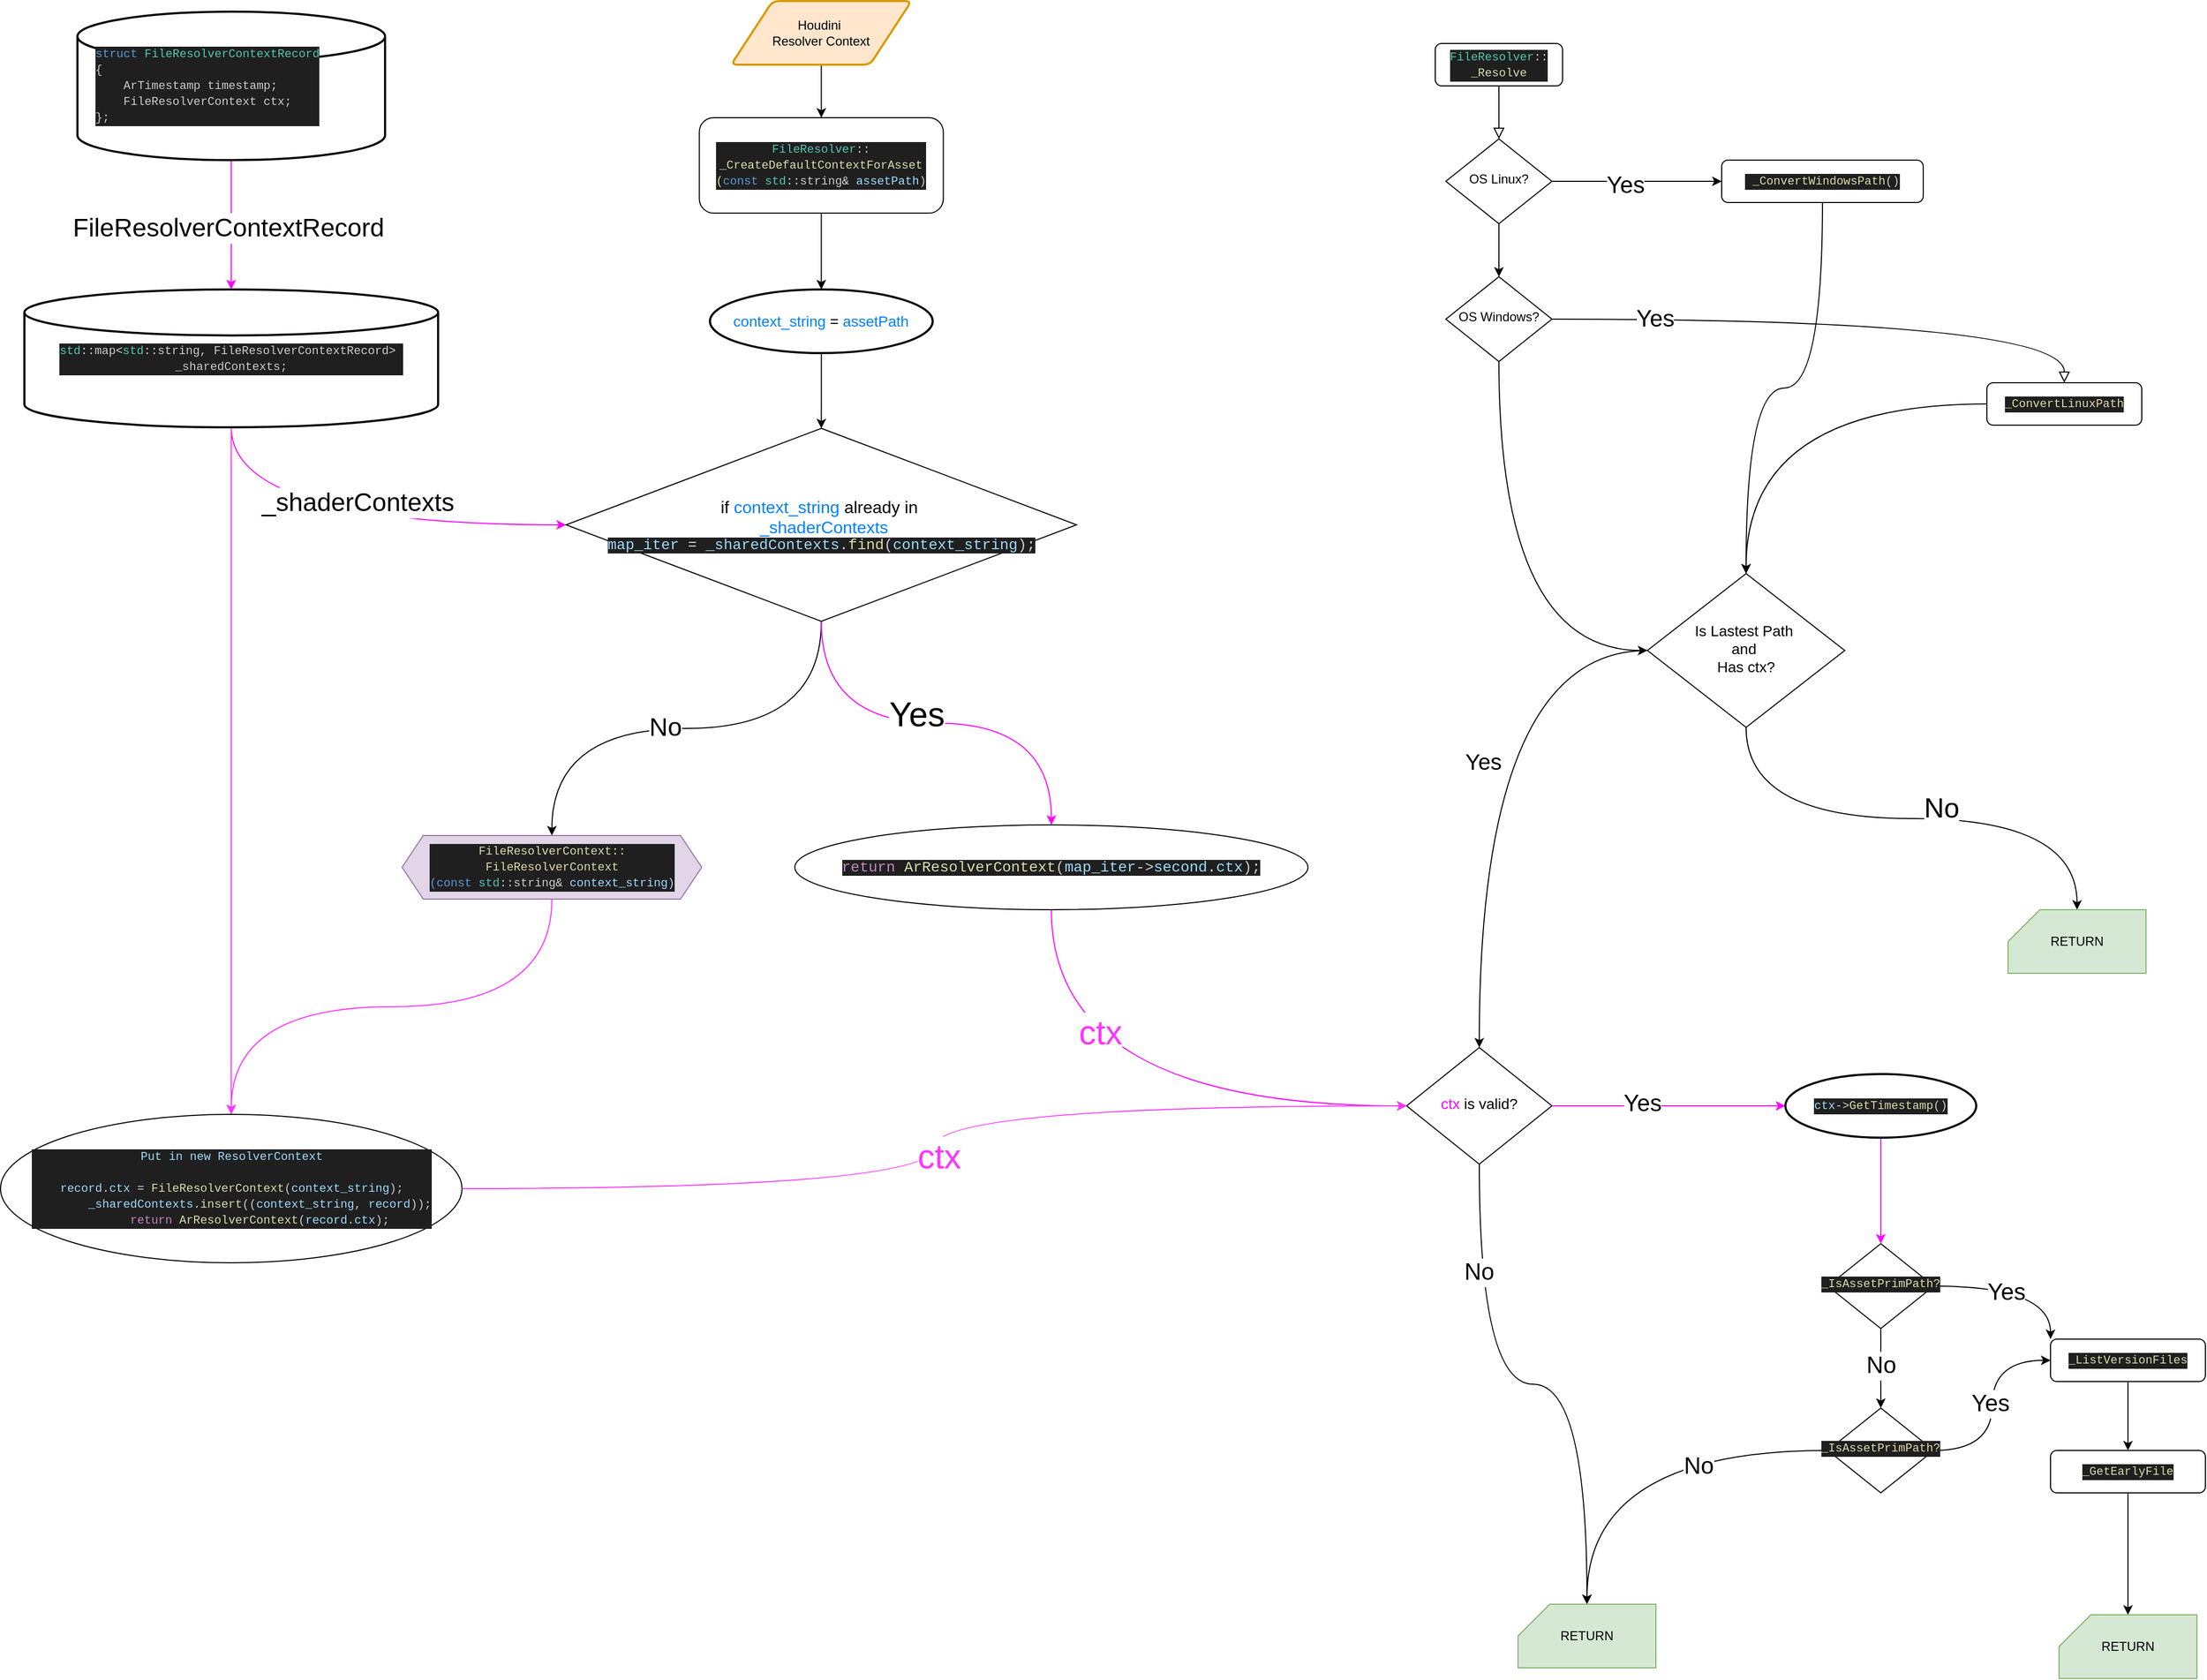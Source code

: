 <mxfile version="24.0.7" type="github">
  <diagram id="C5RBs43oDa-KdzZeNtuy" name="Page-1">
    <mxGraphModel dx="2842" dy="1270" grid="1" gridSize="10" guides="1" tooltips="1" connect="1" arrows="1" fold="1" page="1" pageScale="1" pageWidth="1169" pageHeight="1654" math="0" shadow="0">
      <root>
        <mxCell id="WIyWlLk6GJQsqaUBKTNV-0" />
        <mxCell id="WIyWlLk6GJQsqaUBKTNV-1" parent="WIyWlLk6GJQsqaUBKTNV-0" />
        <mxCell id="WIyWlLk6GJQsqaUBKTNV-2" value="" style="rounded=0;html=1;jettySize=auto;orthogonalLoop=1;fontSize=11;endArrow=block;endFill=0;endSize=8;strokeWidth=1;shadow=0;labelBackgroundColor=none;edgeStyle=orthogonalEdgeStyle;curved=1;" parent="WIyWlLk6GJQsqaUBKTNV-1" source="WIyWlLk6GJQsqaUBKTNV-3" target="WIyWlLk6GJQsqaUBKTNV-6" edge="1">
          <mxGeometry relative="1" as="geometry" />
        </mxCell>
        <mxCell id="WIyWlLk6GJQsqaUBKTNV-3" value="&lt;div style=&quot;color: rgb(204, 204, 204); background-color: rgb(31, 31, 31); font-family: Monaco, Consolas, &amp;quot;Courier New&amp;quot;, monospace, Consolas, &amp;quot;Courier New&amp;quot;, monospace; font-size: 11px; line-height: 15px; white-space: pre;&quot;&gt;&lt;span style=&quot;color: #4ec9b0;&quot;&gt;FileResolver&lt;/span&gt;::&lt;/div&gt;&lt;div style=&quot;color: rgb(204, 204, 204); background-color: rgb(31, 31, 31); font-family: Monaco, Consolas, &amp;quot;Courier New&amp;quot;, monospace, Consolas, &amp;quot;Courier New&amp;quot;, monospace; font-size: 11px; line-height: 15px; white-space: pre;&quot;&gt;&lt;span style=&quot;color: #dcdcaa;&quot;&gt;_Resolve&lt;/span&gt;&lt;/div&gt;" style="rounded=1;whiteSpace=wrap;html=1;fontSize=12;glass=0;strokeWidth=1;shadow=0;fillColor=default;" parent="WIyWlLk6GJQsqaUBKTNV-1" vertex="1">
          <mxGeometry x="390" y="70" width="120" height="40" as="geometry" />
        </mxCell>
        <mxCell id="Y0Sj8cKWIMxoQ4SRdCdw-1" style="edgeStyle=orthogonalEdgeStyle;rounded=0;orthogonalLoop=1;jettySize=auto;html=1;curved=1;" parent="WIyWlLk6GJQsqaUBKTNV-1" source="WIyWlLk6GJQsqaUBKTNV-6" target="WIyWlLk6GJQsqaUBKTNV-7" edge="1">
          <mxGeometry relative="1" as="geometry" />
        </mxCell>
        <mxCell id="Y0Sj8cKWIMxoQ4SRdCdw-52" value="Yes" style="edgeLabel;html=1;align=center;verticalAlign=middle;resizable=0;points=[];fontSize=22;" parent="Y0Sj8cKWIMxoQ4SRdCdw-1" vertex="1" connectable="0">
          <mxGeometry x="-0.137" y="-4" relative="1" as="geometry">
            <mxPoint as="offset" />
          </mxGeometry>
        </mxCell>
        <mxCell id="Y0Sj8cKWIMxoQ4SRdCdw-3" style="edgeStyle=orthogonalEdgeStyle;rounded=0;orthogonalLoop=1;jettySize=auto;html=1;curved=1;" parent="WIyWlLk6GJQsqaUBKTNV-1" source="WIyWlLk6GJQsqaUBKTNV-6" target="WIyWlLk6GJQsqaUBKTNV-10" edge="1">
          <mxGeometry relative="1" as="geometry" />
        </mxCell>
        <mxCell id="WIyWlLk6GJQsqaUBKTNV-6" value="OS Linux?" style="rhombus;whiteSpace=wrap;html=1;shadow=0;fontFamily=Helvetica;fontSize=12;align=center;strokeWidth=1;spacing=6;spacingTop=-4;" parent="WIyWlLk6GJQsqaUBKTNV-1" vertex="1">
          <mxGeometry x="400" y="160" width="100" height="80" as="geometry" />
        </mxCell>
        <mxCell id="Y0Sj8cKWIMxoQ4SRdCdw-11" style="edgeStyle=orthogonalEdgeStyle;rounded=0;orthogonalLoop=1;jettySize=auto;html=1;curved=1;" parent="WIyWlLk6GJQsqaUBKTNV-1" source="WIyWlLk6GJQsqaUBKTNV-7" target="Y0Sj8cKWIMxoQ4SRdCdw-10" edge="1">
          <mxGeometry relative="1" as="geometry" />
        </mxCell>
        <mxCell id="WIyWlLk6GJQsqaUBKTNV-7" value="&lt;div style=&quot;color: rgb(204, 204, 204); background-color: rgb(31, 31, 31); font-family: Monaco, Consolas, &amp;quot;Courier New&amp;quot;, monospace, Consolas, &amp;quot;Courier New&amp;quot;, monospace; font-size: 11px; line-height: 15px; white-space: pre;&quot;&gt;&amp;nbsp;&lt;span style=&quot;color: #dcdcaa;&quot;&gt;_ConvertWindowsPath&lt;/span&gt;()&lt;/div&gt;" style="rounded=1;whiteSpace=wrap;html=1;fontSize=12;glass=0;strokeWidth=1;shadow=0;" parent="WIyWlLk6GJQsqaUBKTNV-1" vertex="1">
          <mxGeometry x="660" y="180" width="190" height="40" as="geometry" />
        </mxCell>
        <mxCell id="WIyWlLk6GJQsqaUBKTNV-9" value="" style="edgeStyle=orthogonalEdgeStyle;rounded=0;html=1;jettySize=auto;orthogonalLoop=1;fontSize=11;endArrow=block;endFill=0;endSize=8;strokeWidth=1;shadow=0;labelBackgroundColor=none;curved=1;" parent="WIyWlLk6GJQsqaUBKTNV-1" source="WIyWlLk6GJQsqaUBKTNV-10" target="WIyWlLk6GJQsqaUBKTNV-12" edge="1">
          <mxGeometry y="10" relative="1" as="geometry">
            <mxPoint as="offset" />
          </mxGeometry>
        </mxCell>
        <mxCell id="Y0Sj8cKWIMxoQ4SRdCdw-53" value="&lt;font style=&quot;font-size: 22px;&quot;&gt;Yes&lt;/font&gt;" style="edgeLabel;html=1;align=center;verticalAlign=middle;resizable=0;points=[];" parent="WIyWlLk6GJQsqaUBKTNV-9" vertex="1" connectable="0">
          <mxGeometry x="-0.642" relative="1" as="geometry">
            <mxPoint as="offset" />
          </mxGeometry>
        </mxCell>
        <mxCell id="Y0Sj8cKWIMxoQ4SRdCdw-29" style="edgeStyle=orthogonalEdgeStyle;rounded=0;orthogonalLoop=1;jettySize=auto;html=1;curved=1;entryX=0;entryY=0.5;entryDx=0;entryDy=0;exitX=0.5;exitY=1;exitDx=0;exitDy=0;" parent="WIyWlLk6GJQsqaUBKTNV-1" source="WIyWlLk6GJQsqaUBKTNV-10" target="Y0Sj8cKWIMxoQ4SRdCdw-10" edge="1">
          <mxGeometry relative="1" as="geometry" />
        </mxCell>
        <mxCell id="WIyWlLk6GJQsqaUBKTNV-10" value="OS Windows?" style="rhombus;whiteSpace=wrap;html=1;shadow=0;fontFamily=Helvetica;fontSize=12;align=center;strokeWidth=1;spacing=6;spacingTop=-4;" parent="WIyWlLk6GJQsqaUBKTNV-1" vertex="1">
          <mxGeometry x="400" y="290" width="100" height="80" as="geometry" />
        </mxCell>
        <mxCell id="Y0Sj8cKWIMxoQ4SRdCdw-13" style="edgeStyle=orthogonalEdgeStyle;rounded=0;orthogonalLoop=1;jettySize=auto;html=1;entryX=0.5;entryY=0;entryDx=0;entryDy=0;curved=1;" parent="WIyWlLk6GJQsqaUBKTNV-1" source="WIyWlLk6GJQsqaUBKTNV-12" target="Y0Sj8cKWIMxoQ4SRdCdw-10" edge="1">
          <mxGeometry relative="1" as="geometry" />
        </mxCell>
        <mxCell id="WIyWlLk6GJQsqaUBKTNV-12" value="&lt;div style=&quot;color: rgb(204, 204, 204); background-color: rgb(31, 31, 31); font-family: Monaco, Consolas, &amp;quot;Courier New&amp;quot;, monospace, Consolas, &amp;quot;Courier New&amp;quot;, monospace; font-size: 11px; line-height: 15px; white-space: pre;&quot;&gt;&lt;span style=&quot;color: #dcdcaa;&quot;&gt;_ConvertLinuxPath&lt;/span&gt;&lt;/div&gt;" style="rounded=1;whiteSpace=wrap;html=1;fontSize=12;glass=0;strokeWidth=1;shadow=0;" parent="WIyWlLk6GJQsqaUBKTNV-1" vertex="1">
          <mxGeometry x="910" y="390" width="146" height="40" as="geometry" />
        </mxCell>
        <mxCell id="Y0Sj8cKWIMxoQ4SRdCdw-32" style="edgeStyle=orthogonalEdgeStyle;rounded=0;orthogonalLoop=1;jettySize=auto;html=1;curved=1;entryX=0.5;entryY=0;entryDx=0;entryDy=0;" parent="WIyWlLk6GJQsqaUBKTNV-1" source="Y0Sj8cKWIMxoQ4SRdCdw-10" target="Y0Sj8cKWIMxoQ4SRdCdw-30" edge="1">
          <mxGeometry relative="1" as="geometry">
            <mxPoint x="523.0" y="817" as="targetPoint" />
          </mxGeometry>
        </mxCell>
        <mxCell id="Y0Sj8cKWIMxoQ4SRdCdw-51" value="Yes" style="edgeLabel;html=1;align=center;verticalAlign=middle;resizable=0;points=[];fontSize=21;" parent="Y0Sj8cKWIMxoQ4SRdCdw-32" vertex="1" connectable="0">
          <mxGeometry x="-0.014" y="3" relative="1" as="geometry">
            <mxPoint as="offset" />
          </mxGeometry>
        </mxCell>
        <mxCell id="Y0Sj8cKWIMxoQ4SRdCdw-49" style="edgeStyle=orthogonalEdgeStyle;rounded=0;orthogonalLoop=1;jettySize=auto;html=1;curved=1;exitX=0.5;exitY=1;exitDx=0;exitDy=0;" parent="WIyWlLk6GJQsqaUBKTNV-1" source="Y0Sj8cKWIMxoQ4SRdCdw-10" target="Y0Sj8cKWIMxoQ4SRdCdw-48" edge="1">
          <mxGeometry relative="1" as="geometry" />
        </mxCell>
        <mxCell id="Y0Sj8cKWIMxoQ4SRdCdw-50" value="No" style="edgeLabel;html=1;align=center;verticalAlign=middle;resizable=0;points=[];fontSize=26;" parent="Y0Sj8cKWIMxoQ4SRdCdw-49" vertex="1" connectable="0">
          <mxGeometry x="0.104" y="6" relative="1" as="geometry">
            <mxPoint x="3" y="-4" as="offset" />
          </mxGeometry>
        </mxCell>
        <mxCell id="Y0Sj8cKWIMxoQ4SRdCdw-10" value="&lt;font style=&quot;font-size: 14px;&quot;&gt;Is Lastest Path&amp;nbsp;&lt;/font&gt;&lt;div style=&quot;font-size: 14px;&quot;&gt;&lt;font style=&quot;font-size: 14px;&quot;&gt;and&amp;nbsp;&lt;/font&gt;&lt;/div&gt;&lt;div style=&quot;font-size: 14px;&quot;&gt;&lt;font style=&quot;font-size: 14px;&quot;&gt;Has ctx?&lt;/font&gt;&lt;/div&gt;" style="rhombus;whiteSpace=wrap;html=1;shadow=0;fontFamily=Helvetica;fontSize=12;align=center;strokeWidth=1;spacing=6;spacingTop=-4;" parent="WIyWlLk6GJQsqaUBKTNV-1" vertex="1">
          <mxGeometry x="590" y="570" width="186" height="145" as="geometry" />
        </mxCell>
        <mxCell id="Y0Sj8cKWIMxoQ4SRdCdw-24" style="edgeStyle=orthogonalEdgeStyle;rounded=0;orthogonalLoop=1;jettySize=auto;html=1;curved=1;" parent="WIyWlLk6GJQsqaUBKTNV-1" source="Y0Sj8cKWIMxoQ4SRdCdw-17" target="Y0Sj8cKWIMxoQ4SRdCdw-23" edge="1">
          <mxGeometry relative="1" as="geometry" />
        </mxCell>
        <mxCell id="Y0Sj8cKWIMxoQ4SRdCdw-59" value="No" style="edgeLabel;html=1;align=center;verticalAlign=middle;resizable=0;points=[];fontSize=22;" parent="Y0Sj8cKWIMxoQ4SRdCdw-24" vertex="1" connectable="0">
          <mxGeometry x="-0.081" relative="1" as="geometry">
            <mxPoint as="offset" />
          </mxGeometry>
        </mxCell>
        <mxCell id="Y0Sj8cKWIMxoQ4SRdCdw-34" style="edgeStyle=orthogonalEdgeStyle;rounded=0;orthogonalLoop=1;jettySize=auto;html=1;entryX=0;entryY=0;entryDx=0;entryDy=0;curved=1;" parent="WIyWlLk6GJQsqaUBKTNV-1" source="Y0Sj8cKWIMxoQ4SRdCdw-17" target="Y0Sj8cKWIMxoQ4SRdCdw-19" edge="1">
          <mxGeometry relative="1" as="geometry" />
        </mxCell>
        <mxCell id="Y0Sj8cKWIMxoQ4SRdCdw-60" value="Yes" style="edgeLabel;html=1;align=center;verticalAlign=middle;resizable=0;points=[];fontSize=22;" parent="Y0Sj8cKWIMxoQ4SRdCdw-34" vertex="1" connectable="0">
          <mxGeometry x="-0.15" y="-6" relative="1" as="geometry">
            <mxPoint as="offset" />
          </mxGeometry>
        </mxCell>
        <mxCell id="Y0Sj8cKWIMxoQ4SRdCdw-17" value="&lt;div style=&quot;color: rgb(204, 204, 204); background-color: rgb(31, 31, 31); font-family: Monaco, Consolas, &amp;quot;Courier New&amp;quot;, monospace, Consolas, &amp;quot;Courier New&amp;quot;, monospace; font-size: 11px; line-height: 15px; white-space: pre;&quot;&gt;&lt;span style=&quot;color: #dcdcaa;&quot;&gt;_IsAssetPrimPath?&lt;/span&gt;&lt;/div&gt;" style="rhombus;whiteSpace=wrap;html=1;shadow=0;fontFamily=Helvetica;fontSize=12;align=center;strokeWidth=1;spacing=6;spacingTop=-4;" parent="WIyWlLk6GJQsqaUBKTNV-1" vertex="1">
          <mxGeometry x="760" y="1202" width="100" height="80" as="geometry" />
        </mxCell>
        <mxCell id="Y0Sj8cKWIMxoQ4SRdCdw-39" style="edgeStyle=orthogonalEdgeStyle;rounded=0;orthogonalLoop=1;jettySize=auto;html=1;strokeColor=none;curved=1;" parent="WIyWlLk6GJQsqaUBKTNV-1" source="Y0Sj8cKWIMxoQ4SRdCdw-19" target="Y0Sj8cKWIMxoQ4SRdCdw-21" edge="1">
          <mxGeometry relative="1" as="geometry" />
        </mxCell>
        <mxCell id="Y0Sj8cKWIMxoQ4SRdCdw-40" style="edgeStyle=orthogonalEdgeStyle;rounded=0;orthogonalLoop=1;jettySize=auto;html=1;entryX=0.5;entryY=0;entryDx=0;entryDy=0;curved=1;" parent="WIyWlLk6GJQsqaUBKTNV-1" source="Y0Sj8cKWIMxoQ4SRdCdw-19" target="Y0Sj8cKWIMxoQ4SRdCdw-21" edge="1">
          <mxGeometry relative="1" as="geometry" />
        </mxCell>
        <mxCell id="Y0Sj8cKWIMxoQ4SRdCdw-19" value="&lt;div style=&quot;color: rgb(204, 204, 204); background-color: rgb(31, 31, 31); font-family: Monaco, Consolas, &amp;quot;Courier New&amp;quot;, monospace, Consolas, &amp;quot;Courier New&amp;quot;, monospace; font-size: 11px; line-height: 15px; white-space: pre;&quot;&gt;&lt;div style=&quot;line-height: 15px;&quot;&gt;&lt;span style=&quot;color: #dcdcaa;&quot;&gt;_ListVersionFiles&lt;/span&gt;&lt;/div&gt;&lt;/div&gt;" style="rounded=1;whiteSpace=wrap;html=1;fontSize=12;glass=0;strokeWidth=1;shadow=0;" parent="WIyWlLk6GJQsqaUBKTNV-1" vertex="1">
          <mxGeometry x="970" y="1292" width="146" height="40" as="geometry" />
        </mxCell>
        <mxCell id="Y0Sj8cKWIMxoQ4SRdCdw-55" style="edgeStyle=orthogonalEdgeStyle;rounded=0;orthogonalLoop=1;jettySize=auto;html=1;curved=1;" parent="WIyWlLk6GJQsqaUBKTNV-1" source="Y0Sj8cKWIMxoQ4SRdCdw-21" target="Y0Sj8cKWIMxoQ4SRdCdw-54" edge="1">
          <mxGeometry relative="1" as="geometry" />
        </mxCell>
        <mxCell id="Y0Sj8cKWIMxoQ4SRdCdw-21" value="&lt;div style=&quot;color: rgb(204, 204, 204); background-color: rgb(31, 31, 31); font-family: Monaco, Consolas, &amp;quot;Courier New&amp;quot;, monospace, Consolas, &amp;quot;Courier New&amp;quot;, monospace; font-size: 11px; line-height: 15px; white-space: pre;&quot;&gt;&lt;div style=&quot;line-height: 15px;&quot;&gt;&lt;div style=&quot;line-height: 15px;&quot;&gt;&lt;span style=&quot;color: #dcdcaa;&quot;&gt;_GetEarlyFile&lt;/span&gt;&lt;/div&gt;&lt;/div&gt;&lt;/div&gt;" style="rounded=1;whiteSpace=wrap;html=1;fontSize=12;glass=0;strokeWidth=1;shadow=0;" parent="WIyWlLk6GJQsqaUBKTNV-1" vertex="1">
          <mxGeometry x="970" y="1397" width="146" height="40" as="geometry" />
        </mxCell>
        <mxCell id="Y0Sj8cKWIMxoQ4SRdCdw-35" style="edgeStyle=orthogonalEdgeStyle;rounded=0;orthogonalLoop=1;jettySize=auto;html=1;entryX=0;entryY=0.5;entryDx=0;entryDy=0;curved=1;" parent="WIyWlLk6GJQsqaUBKTNV-1" source="Y0Sj8cKWIMxoQ4SRdCdw-23" target="Y0Sj8cKWIMxoQ4SRdCdw-19" edge="1">
          <mxGeometry relative="1" as="geometry" />
        </mxCell>
        <mxCell id="Y0Sj8cKWIMxoQ4SRdCdw-61" value="Yes" style="edgeLabel;html=1;align=center;verticalAlign=middle;resizable=0;points=[];fontSize=22;" parent="Y0Sj8cKWIMxoQ4SRdCdw-35" vertex="1" connectable="0">
          <mxGeometry x="0.022" y="2" relative="1" as="geometry">
            <mxPoint as="offset" />
          </mxGeometry>
        </mxCell>
        <mxCell id="Y0Sj8cKWIMxoQ4SRdCdw-62" style="edgeStyle=orthogonalEdgeStyle;rounded=0;orthogonalLoop=1;jettySize=auto;html=1;curved=1;" parent="WIyWlLk6GJQsqaUBKTNV-1" source="Y0Sj8cKWIMxoQ4SRdCdw-23" target="Y0Sj8cKWIMxoQ4SRdCdw-56" edge="1">
          <mxGeometry relative="1" as="geometry" />
        </mxCell>
        <mxCell id="Y0Sj8cKWIMxoQ4SRdCdw-63" value="No" style="edgeLabel;html=1;align=center;verticalAlign=middle;resizable=0;points=[];fontSize=22;" parent="Y0Sj8cKWIMxoQ4SRdCdw-62" vertex="1" connectable="0">
          <mxGeometry x="-0.491" y="58" relative="1" as="geometry">
            <mxPoint x="-28" y="-43" as="offset" />
          </mxGeometry>
        </mxCell>
        <mxCell id="Y0Sj8cKWIMxoQ4SRdCdw-23" value="&lt;div style=&quot;color: rgb(204, 204, 204); background-color: rgb(31, 31, 31); font-family: Monaco, Consolas, &amp;quot;Courier New&amp;quot;, monospace, Consolas, &amp;quot;Courier New&amp;quot;, monospace; font-size: 11px; line-height: 15px; white-space: pre;&quot;&gt;&lt;span style=&quot;color: #dcdcaa;&quot;&gt;_IsAssetPrimPath?&lt;/span&gt;&lt;/div&gt;" style="rhombus;whiteSpace=wrap;html=1;shadow=0;fontFamily=Helvetica;fontSize=12;align=center;strokeWidth=1;spacing=6;spacingTop=-4;" parent="WIyWlLk6GJQsqaUBKTNV-1" vertex="1">
          <mxGeometry x="760" y="1357" width="100" height="80" as="geometry" />
        </mxCell>
        <mxCell id="Y0Sj8cKWIMxoQ4SRdCdw-38" style="edgeStyle=orthogonalEdgeStyle;rounded=0;orthogonalLoop=1;jettySize=auto;html=1;curved=1;strokeColor=#FF00FF;" parent="WIyWlLk6GJQsqaUBKTNV-1" source="Y0Sj8cKWIMxoQ4SRdCdw-65" target="Y0Sj8cKWIMxoQ4SRdCdw-17" edge="1">
          <mxGeometry relative="1" as="geometry" />
        </mxCell>
        <mxCell id="Y0Sj8cKWIMxoQ4SRdCdw-57" style="edgeStyle=orthogonalEdgeStyle;rounded=0;orthogonalLoop=1;jettySize=auto;html=1;curved=1;" parent="WIyWlLk6GJQsqaUBKTNV-1" source="Y0Sj8cKWIMxoQ4SRdCdw-30" target="Y0Sj8cKWIMxoQ4SRdCdw-56" edge="1">
          <mxGeometry relative="1" as="geometry" />
        </mxCell>
        <mxCell id="Y0Sj8cKWIMxoQ4SRdCdw-64" value="No" style="edgeLabel;html=1;align=center;verticalAlign=middle;resizable=0;points=[];fontSize=22;" parent="Y0Sj8cKWIMxoQ4SRdCdw-57" vertex="1" connectable="0">
          <mxGeometry x="-0.605" y="-1" relative="1" as="geometry">
            <mxPoint as="offset" />
          </mxGeometry>
        </mxCell>
        <mxCell id="Y0Sj8cKWIMxoQ4SRdCdw-30" value="&lt;font style=&quot;font-size: 14px;&quot;&gt;&lt;font color=&quot;#ff00ff&quot;&gt;ctx&lt;/font&gt; is valid?&lt;/font&gt;" style="rhombus;whiteSpace=wrap;html=1;shadow=0;fontFamily=Helvetica;fontSize=12;align=center;strokeWidth=1;spacing=6;spacingTop=-4;" parent="WIyWlLk6GJQsqaUBKTNV-1" vertex="1">
          <mxGeometry x="363" y="1017" width="137" height="110" as="geometry" />
        </mxCell>
        <mxCell id="Y0Sj8cKWIMxoQ4SRdCdw-45" style="edgeStyle=orthogonalEdgeStyle;rounded=0;orthogonalLoop=1;jettySize=auto;html=1;curved=1;exitX=0.5;exitY=1;exitDx=0;exitDy=0;" parent="WIyWlLk6GJQsqaUBKTNV-1" source="Y0Sj8cKWIMxoQ4SRdCdw-76" target="Y0Sj8cKWIMxoQ4SRdCdw-44" edge="1">
          <mxGeometry relative="1" as="geometry" />
        </mxCell>
        <mxCell id="Y0Sj8cKWIMxoQ4SRdCdw-81" value="&lt;font style=&quot;font-size: 24px;&quot;&gt;No&lt;/font&gt;" style="edgeLabel;html=1;align=center;verticalAlign=middle;resizable=0;points=[];" parent="Y0Sj8cKWIMxoQ4SRdCdw-45" vertex="1" connectable="0">
          <mxGeometry x="0.207" y="19" relative="1" as="geometry">
            <mxPoint x="26" y="-20" as="offset" />
          </mxGeometry>
        </mxCell>
        <mxCell id="Y0Sj8cKWIMxoQ4SRdCdw-41" value="&lt;div style=&quot;color: rgb(204, 204, 204); background-color: rgb(31, 31, 31); font-family: Monaco, Consolas, &amp;quot;Courier New&amp;quot;, monospace, Consolas, &amp;quot;Courier New&amp;quot;, monospace; font-size: 11px; line-height: 15px; white-space: pre;&quot;&gt;&lt;div style=&quot;line-height: 15px;&quot;&gt;&lt;span style=&quot;color: #4ec9b0;&quot;&gt;FileResolver&lt;/span&gt;::&lt;/div&gt;&lt;div style=&quot;line-height: 15px;&quot;&gt;&lt;span style=&quot;color: #dcdcaa;&quot;&gt;_CreateDefaultContextForAsset&lt;/span&gt;&lt;/div&gt;&lt;div style=&quot;line-height: 15px;&quot;&gt;&lt;span style=&quot;color: #dcdcaa;&quot;&gt;(&lt;/span&gt;&lt;span style=&quot;color: rgb(86, 156, 214);&quot;&gt;const&lt;/span&gt; &lt;span style=&quot;color: rgb(78, 201, 176);&quot;&gt;std&lt;/span&gt;::string&lt;span style=&quot;color: rgb(212, 212, 212);&quot;&gt;&amp;amp;&lt;/span&gt; &lt;span style=&quot;color: rgb(156, 220, 254);&quot;&gt;assetPath&lt;/span&gt;)&lt;/div&gt;&lt;/div&gt;" style="rounded=1;whiteSpace=wrap;html=1;fontSize=12;glass=0;strokeWidth=1;shadow=0;fillColor=default;" parent="WIyWlLk6GJQsqaUBKTNV-1" vertex="1">
          <mxGeometry x="-303.75" y="140" width="230" height="90" as="geometry" />
        </mxCell>
        <mxCell id="Y0Sj8cKWIMxoQ4SRdCdw-43" style="edgeStyle=orthogonalEdgeStyle;rounded=0;orthogonalLoop=1;jettySize=auto;html=1;curved=1;" parent="WIyWlLk6GJQsqaUBKTNV-1" source="Y0Sj8cKWIMxoQ4SRdCdw-42" target="Y0Sj8cKWIMxoQ4SRdCdw-41" edge="1">
          <mxGeometry relative="1" as="geometry" />
        </mxCell>
        <mxCell id="Y0Sj8cKWIMxoQ4SRdCdw-42" value="Houdini&amp;nbsp;&lt;div&gt;Resolver Context&lt;/div&gt;" style="shape=parallelogram;html=1;strokeWidth=2;perimeter=parallelogramPerimeter;whiteSpace=wrap;rounded=1;arcSize=12;size=0.23;fillColor=#ffe6cc;strokeColor=#d79b00;" parent="WIyWlLk6GJQsqaUBKTNV-1" vertex="1">
          <mxGeometry x="-273.75" y="30" width="170" height="60" as="geometry" />
        </mxCell>
        <mxCell id="Y0Sj8cKWIMxoQ4SRdCdw-47" style="edgeStyle=orthogonalEdgeStyle;rounded=0;orthogonalLoop=1;jettySize=auto;html=1;entryX=0;entryY=0.5;entryDx=0;entryDy=0;curved=1;strokeColor=#FF00FF;exitX=0.5;exitY=1;exitDx=0;exitDy=0;" parent="WIyWlLk6GJQsqaUBKTNV-1" source="Y0Sj8cKWIMxoQ4SRdCdw-78" target="Y0Sj8cKWIMxoQ4SRdCdw-30" edge="1">
          <mxGeometry relative="1" as="geometry" />
        </mxCell>
        <mxCell id="Y0Sj8cKWIMxoQ4SRdCdw-69" value="ctx" style="edgeLabel;html=1;align=center;verticalAlign=middle;resizable=0;points=[];fontSize=32;fontColor=#FF33FF;" parent="Y0Sj8cKWIMxoQ4SRdCdw-47" vertex="1" connectable="0">
          <mxGeometry x="-0.018" y="-1" relative="1" as="geometry">
            <mxPoint x="-25" y="-70" as="offset" />
          </mxGeometry>
        </mxCell>
        <mxCell id="Y0Sj8cKWIMxoQ4SRdCdw-87" style="edgeStyle=orthogonalEdgeStyle;rounded=0;orthogonalLoop=1;jettySize=auto;html=1;curved=1;strokeColor=#FF33FF;" parent="WIyWlLk6GJQsqaUBKTNV-1" source="Y0Sj8cKWIMxoQ4SRdCdw-44" target="Y0Sj8cKWIMxoQ4SRdCdw-84" edge="1">
          <mxGeometry relative="1" as="geometry" />
        </mxCell>
        <mxCell id="Y0Sj8cKWIMxoQ4SRdCdw-44" value="&lt;div style=&quot;color: rgb(204, 204, 204); background-color: rgb(31, 31, 31); font-family: Monaco, Consolas, &amp;quot;Courier New&amp;quot;, monospace, Consolas, &amp;quot;Courier New&amp;quot;, monospace; font-size: 11px; line-height: 15px; white-space: pre;&quot;&gt;&lt;span style=&quot;color: #dcdcaa;&quot;&gt;FileResolverContext&lt;/span&gt;&lt;span style=&quot;color: #dcdcaa;&quot;&gt;::&lt;/span&gt;&lt;/div&gt;&lt;div style=&quot;color: rgb(204, 204, 204); background-color: rgb(31, 31, 31); font-family: Monaco, Consolas, &amp;quot;Courier New&amp;quot;, monospace, Consolas, &amp;quot;Courier New&amp;quot;, monospace; font-size: 11px; line-height: 15px; white-space: pre;&quot;&gt;&lt;span style=&quot;color: #dcdcaa;&quot;&gt;FileResolverContext&lt;/span&gt;&lt;/div&gt;&lt;div style=&quot;color: rgb(204, 204, 204); background-color: rgb(31, 31, 31); font-family: Monaco, Consolas, &amp;quot;Courier New&amp;quot;, monospace, Consolas, &amp;quot;Courier New&amp;quot;, monospace; font-size: 11px; line-height: 15px; white-space: pre;&quot;&gt;&lt;div style=&quot;line-height: 15px;&quot;&gt;&lt;span style=&quot;color: #569cd6;&quot;&gt;(const&lt;/span&gt; &lt;span style=&quot;color: #4ec9b0;&quot;&gt;std&lt;/span&gt;::string&lt;span style=&quot;color: #d4d4d4;&quot;&gt;&amp;amp;&lt;/span&gt; &lt;span style=&quot;color: #9cdcfe;&quot;&gt;context_string)&lt;/span&gt;&lt;/div&gt;&lt;/div&gt;" style="shape=hexagon;perimeter=hexagonPerimeter2;whiteSpace=wrap;html=1;fixedSize=1;fillColor=#e1d5e7;strokeColor=#9673a6;" parent="WIyWlLk6GJQsqaUBKTNV-1" vertex="1">
          <mxGeometry x="-584" y="817" width="282.5" height="60" as="geometry" />
        </mxCell>
        <mxCell id="Y0Sj8cKWIMxoQ4SRdCdw-48" value="RETURN" style="shape=card;whiteSpace=wrap;html=1;fillColor=#d5e8d4;strokeColor=#82b366;" parent="WIyWlLk6GJQsqaUBKTNV-1" vertex="1">
          <mxGeometry x="930" y="887" width="130" height="60" as="geometry" />
        </mxCell>
        <mxCell id="Y0Sj8cKWIMxoQ4SRdCdw-54" value="RETURN" style="shape=card;whiteSpace=wrap;html=1;fillColor=#d5e8d4;strokeColor=#82b366;" parent="WIyWlLk6GJQsqaUBKTNV-1" vertex="1">
          <mxGeometry x="978" y="1552" width="130" height="60" as="geometry" />
        </mxCell>
        <mxCell id="Y0Sj8cKWIMxoQ4SRdCdw-56" value="RETURN" style="shape=card;whiteSpace=wrap;html=1;fillColor=#d5e8d4;strokeColor=#82b366;" parent="WIyWlLk6GJQsqaUBKTNV-1" vertex="1">
          <mxGeometry x="468" y="1542" width="130" height="60" as="geometry" />
        </mxCell>
        <mxCell id="Y0Sj8cKWIMxoQ4SRdCdw-66" value="" style="edgeStyle=orthogonalEdgeStyle;rounded=0;orthogonalLoop=1;jettySize=auto;html=1;curved=1;strokeColor=#FF00FF;entryX=0;entryY=0.5;entryDx=0;entryDy=0;entryPerimeter=0;" parent="WIyWlLk6GJQsqaUBKTNV-1" source="Y0Sj8cKWIMxoQ4SRdCdw-30" target="Y0Sj8cKWIMxoQ4SRdCdw-65" edge="1">
          <mxGeometry relative="1" as="geometry">
            <mxPoint x="583" y="1072" as="sourcePoint" />
            <mxPoint x="810" y="1252" as="targetPoint" />
          </mxGeometry>
        </mxCell>
        <mxCell id="Y0Sj8cKWIMxoQ4SRdCdw-68" value="Yes" style="edgeLabel;html=1;align=center;verticalAlign=middle;resizable=0;points=[];fontSize=22;" parent="Y0Sj8cKWIMxoQ4SRdCdw-66" vertex="1" connectable="0">
          <mxGeometry x="-0.226" y="2" relative="1" as="geometry">
            <mxPoint as="offset" />
          </mxGeometry>
        </mxCell>
        <mxCell id="Y0Sj8cKWIMxoQ4SRdCdw-65" value="&lt;div style=&quot;color: rgb(204, 204, 204); background-color: rgb(31, 31, 31); font-family: Monaco, Consolas, &amp;quot;Courier New&amp;quot;, monospace, Consolas, &amp;quot;Courier New&amp;quot;, monospace; font-size: 11px; line-height: 15px; white-space: pre;&quot;&gt;&lt;span style=&quot;color: #9cdcfe;&quot;&gt;ctx&lt;/span&gt;-&amp;gt;&lt;span style=&quot;color: #dcdcaa;&quot;&gt;GetTimestamp&lt;/span&gt;()&lt;/div&gt;" style="strokeWidth=2;html=1;shape=mxgraph.flowchart.start_1;whiteSpace=wrap;" parent="WIyWlLk6GJQsqaUBKTNV-1" vertex="1">
          <mxGeometry x="720" y="1042" width="180" height="60" as="geometry" />
        </mxCell>
        <mxCell id="Y0Sj8cKWIMxoQ4SRdCdw-82" style="edgeStyle=orthogonalEdgeStyle;rounded=0;orthogonalLoop=1;jettySize=auto;html=1;entryX=0;entryY=0.5;entryDx=0;entryDy=0;curved=1;exitX=0.5;exitY=1;exitDx=0;exitDy=0;exitPerimeter=0;strokeColor=#FF00FF;" parent="WIyWlLk6GJQsqaUBKTNV-1" source="Y0Sj8cKWIMxoQ4SRdCdw-70" target="Y0Sj8cKWIMxoQ4SRdCdw-76" edge="1">
          <mxGeometry relative="1" as="geometry" />
        </mxCell>
        <mxCell id="Y0Sj8cKWIMxoQ4SRdCdw-83" value="&lt;font style=&quot;font-size: 24px;&quot;&gt;_shaderContexts&lt;/font&gt;" style="edgeLabel;html=1;align=center;verticalAlign=middle;resizable=0;points=[];" parent="Y0Sj8cKWIMxoQ4SRdCdw-82" vertex="1" connectable="0">
          <mxGeometry x="0.08" y="36" relative="1" as="geometry">
            <mxPoint x="-9" y="15" as="offset" />
          </mxGeometry>
        </mxCell>
        <mxCell id="Y0Sj8cKWIMxoQ4SRdCdw-85" style="edgeStyle=orthogonalEdgeStyle;rounded=0;orthogonalLoop=1;jettySize=auto;html=1;curved=1;strokeColor=#FF33FF;" parent="WIyWlLk6GJQsqaUBKTNV-1" source="Y0Sj8cKWIMxoQ4SRdCdw-70" target="Y0Sj8cKWIMxoQ4SRdCdw-84" edge="1">
          <mxGeometry relative="1" as="geometry" />
        </mxCell>
        <mxCell id="Y0Sj8cKWIMxoQ4SRdCdw-70" value="&lt;div style=&quot;color: rgb(204, 204, 204); background-color: rgb(31, 31, 31); font-family: Monaco, Consolas, &amp;quot;Courier New&amp;quot;, monospace, Consolas, &amp;quot;Courier New&amp;quot;, monospace; font-size: 11px; line-height: 15px; white-space: pre;&quot;&gt;&lt;span style=&quot;color: #4ec9b0;&quot;&gt;std&lt;/span&gt;::map&lt;span style=&quot;color: #d4d4d4;&quot;&gt;&amp;lt;&lt;/span&gt;&lt;span style=&quot;color: #4ec9b0;&quot;&gt;std&lt;/span&gt;::string, FileResolverContextRecord&lt;span style=&quot;color: #d4d4d4;&quot;&gt;&amp;gt;&lt;/span&gt; &lt;/div&gt;&lt;div style=&quot;color: rgb(204, 204, 204); background-color: rgb(31, 31, 31); font-family: Monaco, Consolas, &amp;quot;Courier New&amp;quot;, monospace, Consolas, &amp;quot;Courier New&amp;quot;, monospace; font-size: 11px; line-height: 15px; white-space: pre;&quot;&gt;_sharedContexts;&lt;/div&gt;" style="strokeWidth=2;html=1;shape=mxgraph.flowchart.database;whiteSpace=wrap;align=center;labelPosition=center;verticalLabelPosition=middle;verticalAlign=middle;" parent="WIyWlLk6GJQsqaUBKTNV-1" vertex="1">
          <mxGeometry x="-940" y="302" width="390" height="130" as="geometry" />
        </mxCell>
        <mxCell id="Y0Sj8cKWIMxoQ4SRdCdw-72" style="edgeStyle=orthogonalEdgeStyle;rounded=0;orthogonalLoop=1;jettySize=auto;html=1;curved=1;strokeColor=#FF00FF;" parent="WIyWlLk6GJQsqaUBKTNV-1" source="Y0Sj8cKWIMxoQ4SRdCdw-71" target="Y0Sj8cKWIMxoQ4SRdCdw-70" edge="1">
          <mxGeometry relative="1" as="geometry" />
        </mxCell>
        <mxCell id="Y0Sj8cKWIMxoQ4SRdCdw-73" value="FileResolverContextRecord" style="edgeLabel;html=1;align=center;verticalAlign=middle;resizable=0;points=[];fontSize=24;" parent="Y0Sj8cKWIMxoQ4SRdCdw-72" vertex="1" connectable="0">
          <mxGeometry x="0.046" y="-3" relative="1" as="geometry">
            <mxPoint as="offset" />
          </mxGeometry>
        </mxCell>
        <mxCell id="Y0Sj8cKWIMxoQ4SRdCdw-71" value="&lt;div style=&quot;color: rgb(204, 204, 204); background-color: rgb(31, 31, 31); font-family: Monaco, Consolas, &amp;quot;Courier New&amp;quot;, monospace, Consolas, &amp;quot;Courier New&amp;quot;, monospace; font-size: 11px; line-height: 15px; white-space: pre;&quot;&gt;&lt;div&gt;&lt;span style=&quot;color: #569cd6;&quot;&gt;struct&lt;/span&gt; &lt;span style=&quot;color: #4ec9b0;&quot;&gt;FileResolverContextRecord&lt;/span&gt;&lt;/div&gt;&lt;div&gt;{&lt;/div&gt;&lt;div&gt;&amp;nbsp; &amp;nbsp; ArTimestamp timestamp;&lt;/div&gt;&lt;div&gt;&amp;nbsp; &amp;nbsp; FileResolverContext ctx;&lt;/div&gt;&lt;div style=&quot;&quot;&gt;};&lt;/div&gt;&lt;/div&gt;" style="strokeWidth=2;html=1;shape=mxgraph.flowchart.database;whiteSpace=wrap;align=left;spacingLeft=15;" parent="WIyWlLk6GJQsqaUBKTNV-1" vertex="1">
          <mxGeometry x="-890" y="40" width="290" height="140" as="geometry" />
        </mxCell>
        <mxCell id="Y0Sj8cKWIMxoQ4SRdCdw-75" value="" style="edgeStyle=orthogonalEdgeStyle;rounded=0;orthogonalLoop=1;jettySize=auto;html=1;curved=1;" parent="WIyWlLk6GJQsqaUBKTNV-1" source="Y0Sj8cKWIMxoQ4SRdCdw-41" target="Y0Sj8cKWIMxoQ4SRdCdw-74" edge="1">
          <mxGeometry relative="1" as="geometry">
            <mxPoint x="-189" y="320" as="sourcePoint" />
            <mxPoint x="-189" y="750" as="targetPoint" />
          </mxGeometry>
        </mxCell>
        <mxCell id="Y0Sj8cKWIMxoQ4SRdCdw-74" value="&lt;font style=&quot;font-size: 14px;&quot;&gt;&lt;font color=&quot;#007fff&quot;&gt;context_string&lt;/font&gt; = &lt;font color=&quot;#007fff&quot;&gt;assetPath&lt;/font&gt;&lt;/font&gt;" style="strokeWidth=2;html=1;shape=mxgraph.flowchart.start_1;whiteSpace=wrap;" parent="WIyWlLk6GJQsqaUBKTNV-1" vertex="1">
          <mxGeometry x="-293.75" y="302" width="210" height="60" as="geometry" />
        </mxCell>
        <mxCell id="Y0Sj8cKWIMxoQ4SRdCdw-77" value="" style="edgeStyle=orthogonalEdgeStyle;rounded=0;orthogonalLoop=1;jettySize=auto;html=1;curved=1;" parent="WIyWlLk6GJQsqaUBKTNV-1" source="Y0Sj8cKWIMxoQ4SRdCdw-74" target="Y0Sj8cKWIMxoQ4SRdCdw-76" edge="1">
          <mxGeometry relative="1" as="geometry">
            <mxPoint x="-189" y="470" as="sourcePoint" />
            <mxPoint x="-189" y="950" as="targetPoint" />
          </mxGeometry>
        </mxCell>
        <mxCell id="Y0Sj8cKWIMxoQ4SRdCdw-79" style="edgeStyle=orthogonalEdgeStyle;rounded=0;orthogonalLoop=1;jettySize=auto;html=1;curved=1;strokeColor=#FF00FF;" parent="WIyWlLk6GJQsqaUBKTNV-1" source="Y0Sj8cKWIMxoQ4SRdCdw-76" target="Y0Sj8cKWIMxoQ4SRdCdw-78" edge="1">
          <mxGeometry relative="1" as="geometry" />
        </mxCell>
        <mxCell id="Y0Sj8cKWIMxoQ4SRdCdw-80" value="&lt;font style=&quot;font-size: 32px;&quot;&gt;Yes&lt;/font&gt;" style="edgeLabel;html=1;align=center;verticalAlign=middle;resizable=0;points=[];" parent="Y0Sj8cKWIMxoQ4SRdCdw-79" vertex="1" connectable="0">
          <mxGeometry x="-0.092" y="8" relative="1" as="geometry">
            <mxPoint as="offset" />
          </mxGeometry>
        </mxCell>
        <mxCell id="Y0Sj8cKWIMxoQ4SRdCdw-76" value="&lt;font style=&quot;font-size: 16px;&quot;&gt;if &lt;font color=&quot;#007fff&quot;&gt;context_string&lt;/font&gt; already in&amp;nbsp;&lt;/font&gt;&lt;div style=&quot;font-size: 16px;&quot;&gt;&lt;font color=&quot;#007fff&quot; style=&quot;font-size: 16px;&quot;&gt;&amp;nbsp;_shaderContexts&lt;/font&gt;&lt;div style=&quot;font-size: 14px;&quot;&gt;&lt;font style=&quot;font-size: 14px;&quot;&gt;&lt;div style=&quot;color: rgb(204, 204, 204); background-color: rgb(31, 31, 31); font-family: Monaco, Consolas, &amp;quot;Courier New&amp;quot;, monospace, Consolas, &amp;quot;Courier New&amp;quot;, monospace; line-height: 15px; white-space: pre;&quot;&gt;&lt;div style=&quot;line-height: 15px;&quot;&gt;&lt;span style=&quot;color: rgb(156, 220, 254);&quot;&gt;map_iter&lt;/span&gt; &lt;span style=&quot;color: rgb(212, 212, 212);&quot;&gt;=&lt;/span&gt; &lt;span style=&quot;color: rgb(156, 220, 254);&quot;&gt;_sharedContexts&lt;/span&gt;.&lt;span style=&quot;color: rgb(220, 220, 170);&quot;&gt;find&lt;/span&gt;(&lt;span style=&quot;color: rgb(156, 220, 254);&quot;&gt;context_string&lt;/span&gt;);&lt;/div&gt;&lt;/div&gt;&lt;/font&gt;&lt;/div&gt;&lt;/div&gt;" style="rhombus;whiteSpace=wrap;html=1;" parent="WIyWlLk6GJQsqaUBKTNV-1" vertex="1">
          <mxGeometry x="-429.37" y="433" width="481.25" height="182" as="geometry" />
        </mxCell>
        <mxCell id="Y0Sj8cKWIMxoQ4SRdCdw-78" value="&lt;div style=&quot;color: rgb(204, 204, 204); background-color: rgb(31, 31, 31); font-family: Monaco, Consolas, &amp;quot;Courier New&amp;quot;, monospace, Consolas, &amp;quot;Courier New&amp;quot;, monospace; font-size: 14px; line-height: 15px; white-space: pre;&quot;&gt;&lt;span style=&quot;color: #c586c0;&quot;&gt;return&lt;/span&gt; &lt;span style=&quot;color: #dcdcaa;&quot;&gt;ArResolverContext&lt;/span&gt;(&lt;span style=&quot;color: #9cdcfe;&quot;&gt;map_iter&lt;/span&gt;-&amp;gt;&lt;span style=&quot;color: #9cdcfe;&quot;&gt;second&lt;/span&gt;.&lt;span style=&quot;color: #9cdcfe;&quot;&gt;ctx&lt;/span&gt;);&lt;/div&gt;" style="ellipse;whiteSpace=wrap;html=1;" parent="WIyWlLk6GJQsqaUBKTNV-1" vertex="1">
          <mxGeometry x="-213.75" y="807" width="483.75" height="80" as="geometry" />
        </mxCell>
        <mxCell id="Y0Sj8cKWIMxoQ4SRdCdw-84" value="&lt;div style=&quot;color: rgb(204, 204, 204); background-color: rgb(31, 31, 31); font-family: Monaco, Consolas, &amp;quot;Courier New&amp;quot;, monospace, Consolas, &amp;quot;Courier New&amp;quot;, monospace; font-size: 11px; line-height: 15px; white-space-collapse: preserve;&quot;&gt;&lt;div&gt;&lt;span style=&quot;color: #9cdcfe;&quot;&gt;Put in new ResolverContext&lt;/span&gt;&lt;/div&gt;&lt;div&gt;&lt;span style=&quot;color: #9cdcfe;&quot;&gt;&lt;br&gt;&lt;/span&gt;&lt;/div&gt;&lt;div&gt;&lt;span style=&quot;color: #9cdcfe;&quot;&gt;record&lt;/span&gt;.&lt;span style=&quot;color: #9cdcfe;&quot;&gt;ctx&lt;/span&gt; &lt;span style=&quot;color: #d4d4d4;&quot;&gt;=&lt;/span&gt; &lt;span style=&quot;color: #dcdcaa;&quot;&gt;FileResolverContext&lt;/span&gt;(&lt;span style=&quot;color: #9cdcfe;&quot;&gt;context_string&lt;/span&gt;);&lt;/div&gt;&lt;div&gt;&amp;nbsp; &amp;nbsp; &amp;nbsp; &amp;nbsp; &lt;span style=&quot;color: #9cdcfe;&quot;&gt;_sharedContexts&lt;/span&gt;.&lt;span style=&quot;color: #dcdcaa;&quot;&gt;insert&lt;/span&gt;((&lt;span style=&quot;color: #9cdcfe;&quot;&gt;context_string&lt;/span&gt;, &lt;span style=&quot;color: #9cdcfe;&quot;&gt;record&lt;/span&gt;));&lt;/div&gt;&lt;div&gt;&amp;nbsp; &amp;nbsp; &amp;nbsp; &amp;nbsp; &lt;span style=&quot;color: #c586c0;&quot;&gt;return&lt;/span&gt; &lt;span style=&quot;color: #dcdcaa;&quot;&gt;ArResolverContext&lt;/span&gt;(&lt;span style=&quot;color: #9cdcfe;&quot;&gt;record&lt;/span&gt;.&lt;span style=&quot;color: #9cdcfe;&quot;&gt;ctx&lt;/span&gt;);&lt;/div&gt;&lt;/div&gt;" style="verticalLabelPosition=middle;verticalAlign=middle;html=1;shape=mxgraph.flowchart.on-page_reference;labelPosition=center;align=center;" parent="WIyWlLk6GJQsqaUBKTNV-1" vertex="1">
          <mxGeometry x="-962.5" y="1080" width="435" height="140" as="geometry" />
        </mxCell>
        <mxCell id="Y0Sj8cKWIMxoQ4SRdCdw-89" style="edgeStyle=orthogonalEdgeStyle;rounded=0;orthogonalLoop=1;jettySize=auto;html=1;entryX=0;entryY=0.5;entryDx=0;entryDy=0;curved=1;strokeColor=#FF33FF;" parent="WIyWlLk6GJQsqaUBKTNV-1" source="Y0Sj8cKWIMxoQ4SRdCdw-84" target="Y0Sj8cKWIMxoQ4SRdCdw-30" edge="1">
          <mxGeometry relative="1" as="geometry" />
        </mxCell>
        <mxCell id="Y0Sj8cKWIMxoQ4SRdCdw-90" value="ctx" style="edgeLabel;html=1;align=center;verticalAlign=middle;resizable=0;points=[];fontSize=32;fontColor=#FF33FF;" parent="Y0Sj8cKWIMxoQ4SRdCdw-89" vertex="1" connectable="0">
          <mxGeometry x="-0.199" y="7" relative="1" as="geometry">
            <mxPoint x="61" y="-23" as="offset" />
          </mxGeometry>
        </mxCell>
      </root>
    </mxGraphModel>
  </diagram>
</mxfile>
